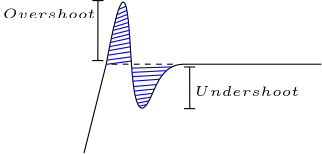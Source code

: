 <?xml version="1.0"?>
<!DOCTYPE ipe SYSTEM "ipe.dtd">
<ipe version="70206" creator="Ipe 7.2.7">
<info created="D:20170918154237" modified="D:20170920125932"/>
<ipestyle name="basic">
<symbol name="arrow/arc(spx)">
<path stroke="sym-stroke" fill="sym-stroke" pen="sym-pen">
0 0 m
-1 0.333 l
-1 -0.333 l
h
</path>
</symbol>
<symbol name="arrow/farc(spx)">
<path stroke="sym-stroke" fill="white" pen="sym-pen">
0 0 m
-1 0.333 l
-1 -0.333 l
h
</path>
</symbol>
<symbol name="arrow/ptarc(spx)">
<path stroke="sym-stroke" fill="sym-stroke" pen="sym-pen">
0 0 m
-1 0.333 l
-0.8 0 l
-1 -0.333 l
h
</path>
</symbol>
<symbol name="arrow/fptarc(spx)">
<path stroke="sym-stroke" fill="white" pen="sym-pen">
0 0 m
-1 0.333 l
-0.8 0 l
-1 -0.333 l
h
</path>
</symbol>
<symbol name="mark/circle(sx)" transformations="translations">
<path fill="sym-stroke">
0.6 0 0 0.6 0 0 e
0.4 0 0 0.4 0 0 e
</path>
</symbol>
<symbol name="mark/disk(sx)" transformations="translations">
<path fill="sym-stroke">
0.6 0 0 0.6 0 0 e
</path>
</symbol>
<symbol name="mark/fdisk(sfx)" transformations="translations">
<group>
<path fill="sym-fill">
0.5 0 0 0.5 0 0 e
</path>
<path fill="sym-stroke" fillrule="eofill">
0.6 0 0 0.6 0 0 e
0.4 0 0 0.4 0 0 e
</path>
</group>
</symbol>
<symbol name="mark/box(sx)" transformations="translations">
<path fill="sym-stroke" fillrule="eofill">
-0.6 -0.6 m
0.6 -0.6 l
0.6 0.6 l
-0.6 0.6 l
h
-0.4 -0.4 m
0.4 -0.4 l
0.4 0.4 l
-0.4 0.4 l
h
</path>
</symbol>
<symbol name="mark/square(sx)" transformations="translations">
<path fill="sym-stroke">
-0.6 -0.6 m
0.6 -0.6 l
0.6 0.6 l
-0.6 0.6 l
h
</path>
</symbol>
<symbol name="mark/fsquare(sfx)" transformations="translations">
<group>
<path fill="sym-fill">
-0.5 -0.5 m
0.5 -0.5 l
0.5 0.5 l
-0.5 0.5 l
h
</path>
<path fill="sym-stroke" fillrule="eofill">
-0.6 -0.6 m
0.6 -0.6 l
0.6 0.6 l
-0.6 0.6 l
h
-0.4 -0.4 m
0.4 -0.4 l
0.4 0.4 l
-0.4 0.4 l
h
</path>
</group>
</symbol>
<symbol name="mark/cross(sx)" transformations="translations">
<group>
<path fill="sym-stroke">
-0.43 -0.57 m
0.57 0.43 l
0.43 0.57 l
-0.57 -0.43 l
h
</path>
<path fill="sym-stroke">
-0.43 0.57 m
0.57 -0.43 l
0.43 -0.57 l
-0.57 0.43 l
h
</path>
</group>
</symbol>
<symbol name="arrow/fnormal(spx)">
<path stroke="sym-stroke" fill="white" pen="sym-pen">
0 0 m
-1 0.333 l
-1 -0.333 l
h
</path>
</symbol>
<symbol name="arrow/pointed(spx)">
<path stroke="sym-stroke" fill="sym-stroke" pen="sym-pen">
0 0 m
-1 0.333 l
-0.8 0 l
-1 -0.333 l
h
</path>
</symbol>
<symbol name="arrow/fpointed(spx)">
<path stroke="sym-stroke" fill="white" pen="sym-pen">
0 0 m
-1 0.333 l
-0.8 0 l
-1 -0.333 l
h
</path>
</symbol>
<symbol name="arrow/linear(spx)">
<path stroke="sym-stroke" pen="sym-pen">
-1 0.333 m
0 0 l
-1 -0.333 l
</path>
</symbol>
<symbol name="arrow/fdouble(spx)">
<path stroke="sym-stroke" fill="white" pen="sym-pen">
0 0 m
-1 0.333 l
-1 -0.333 l
h
-1 0 m
-2 0.333 l
-2 -0.333 l
h
</path>
</symbol>
<symbol name="arrow/double(spx)">
<path stroke="sym-stroke" fill="sym-stroke" pen="sym-pen">
0 0 m
-1 0.333 l
-1 -0.333 l
h
-1 0 m
-2 0.333 l
-2 -0.333 l
h
</path>
</symbol>
<pen name="heavier" value="0.8"/>
<pen name="fat" value="1.2"/>
<pen name="ultrafat" value="2"/>
<symbolsize name="large" value="5"/>
<symbolsize name="small" value="2"/>
<symbolsize name="tiny" value="1.1"/>
<arrowsize name="large" value="10"/>
<arrowsize name="small" value="5"/>
<arrowsize name="tiny" value="3"/>
<color name="red" value="1 0 0"/>
<color name="green" value="0 1 0"/>
<color name="blue" value="0 0 1"/>
<color name="yellow" value="1 1 0"/>
<color name="orange" value="1 0.647 0"/>
<color name="gold" value="1 0.843 0"/>
<color name="purple" value="0.627 0.125 0.941"/>
<color name="gray" value="0.745"/>
<color name="brown" value="0.647 0.165 0.165"/>
<color name="navy" value="0 0 0.502"/>
<color name="pink" value="1 0.753 0.796"/>
<color name="seagreen" value="0.18 0.545 0.341"/>
<color name="turquoise" value="0.251 0.878 0.816"/>
<color name="violet" value="0.933 0.51 0.933"/>
<color name="darkblue" value="0 0 0.545"/>
<color name="darkcyan" value="0 0.545 0.545"/>
<color name="darkgray" value="0.663"/>
<color name="darkgreen" value="0 0.392 0"/>
<color name="darkmagenta" value="0.545 0 0.545"/>
<color name="darkorange" value="1 0.549 0"/>
<color name="darkred" value="0.545 0 0"/>
<color name="lightblue" value="0.678 0.847 0.902"/>
<color name="lightcyan" value="0.878 1 1"/>
<color name="lightgray" value="0.827"/>
<color name="lightgreen" value="0.565 0.933 0.565"/>
<color name="lightyellow" value="1 1 0.878"/>
<dashstyle name="dashed" value="[4] 0"/>
<dashstyle name="dotted" value="[1 3] 0"/>
<dashstyle name="dash dotted" value="[4 2 1 2] 0"/>
<dashstyle name="dash dot dotted" value="[4 2 1 2 1 2] 0"/>
<textsize name="large" value="\large"/>
<textsize name="Large" value="\Large"/>
<textsize name="LARGE" value="\LARGE"/>
<textsize name="huge" value="\huge"/>
<textsize name="Huge" value="\Huge"/>
<textsize name="small" value="\small"/>
<textsize name="footnote" value="\footnotesize"/>
<textsize name="tiny" value="\tiny"/>
<textstyle name="center" begin="\begin{center}" end="\end{center}"/>
<textstyle name="itemize" begin="\begin{itemize}" end="\end{itemize}"/>
<textstyle name="item" begin="\begin{itemize}\item{}" end="\end{itemize}"/>
<gridsize name="4 pts" value="4"/>
<gridsize name="8 pts (~3 mm)" value="8"/>
<gridsize name="16 pts (~6 mm)" value="16"/>
<gridsize name="32 pts (~12 mm)" value="32"/>
<gridsize name="10 pts (~3.5 mm)" value="10"/>
<gridsize name="20 pts (~7 mm)" value="20"/>
<gridsize name="14 pts (~5 mm)" value="14"/>
<gridsize name="28 pts (~10 mm)" value="28"/>
<gridsize name="56 pts (~20 mm)" value="56"/>
<anglesize name="90 deg" value="90"/>
<anglesize name="60 deg" value="60"/>
<anglesize name="45 deg" value="45"/>
<anglesize name="30 deg" value="30"/>
<anglesize name="22.5 deg" value="22.5"/>
<opacity name="10%" value="0.1"/>
<opacity name="30%" value="0.3"/>
<opacity name="50%" value="0.5"/>
<opacity name="75%" value="0.75"/>
<tiling name="falling" angle="-60" step="4" width="1"/>
<tiling name="rising" angle="30" step="4" width="1"/>
</ipestyle>
<page>
<layer name="alpha"/>
<view layers="alpha" active="alpha"/>
<path layer="alpha" matrix="1 0 0 1 90.6003 -163.934" stroke="black">
184 628 m
192 672
192 608
200 612
204 628
212 628 c
</path>
<path matrix="1.12362 0 0 1 64.3923 -163.934" stroke="black">
212 628 m
256 628 l
</path>
<path matrix="1 0 0 1 90.6003 -163.934" stroke="blue">
191.103 648.812 m
188.483 647.764 l
</path>
<path matrix="1 0 0 1 90.6003 -163.934" stroke="blue">
191.438 647.351 m
187.85 645.816 l
</path>
<path matrix="1 0 0 1 90.6003 -163.934" stroke="blue">
191.694 645.95 m
187.427 644.325 l
</path>
<path matrix="1 0 0 1 90.6003 -163.934" stroke="blue">
191.872 644.63 m
187.097 642.801 l
</path>
<path matrix="1 0 0 1 90.6003 -163.934" stroke="blue">
191.936 642.994 m
186.699 641.406 l
</path>
<path matrix="1 0 0 1 90.6003 -163.934" stroke="blue">
192.15 641.664 m
186.399 640.162 l
</path>
<path matrix="1 0 0 1 90.6003 -163.934" stroke="blue">
192.163 640.176 m
186.197 638.674 l
</path>
<path matrix="1 0 0 1 90.6003 -163.934" stroke="blue">
192.378 638.846 m
185.768 637.172 l
</path>
<path matrix="1 0 0 1 90.6003 -163.934" stroke="blue">
192.507 637.386 m
185.553 635.841 l
</path>
<path matrix="1 0 0 1 90.6003 -163.934" stroke="blue">
192.635 635.755 m
185.253 634.339 l
</path>
<path matrix="1 0 0 1 90.6003 -163.934" stroke="blue">
192.635 634.253 m
184.952 632.922 l
</path>
<path matrix="1 0 0 1 90.6003 -163.934" stroke="blue">
192.785 632.49 m
184.652 631.248 l
</path>
<path matrix="1 0 0 1 90.6003 -163.934" stroke="blue">
192.901 630.645 m
184.309 629.489 l
</path>
<path matrix="1 0 0 1 90.6003 -163.934" stroke="blue">
192.999 629.143 m
184 627.943 l
</path>
<path matrix="1 0 0 1 90.6003 -163.934" stroke="black">
191.998 627.996 m
189.958 627.996 l
</path>
<path matrix="1 0 0 1 90.6003 -163.934" stroke="black">
188 628 m
185.926 628.002 l
</path>
<path matrix="1 0 0 1 90.6003 -163.934" stroke="black">
196 628 m
193.957 627.988 l
</path>
<path matrix="1 0 0 1 90.6003 -163.934" stroke="black">
200 628 m
197.89 628.006 l
</path>
<path matrix="1 0 0 1 90.6003 -163.934" stroke="black">
204 628 m
202.005 627.991 l
</path>
<path matrix="1 0 0 1 90.6003 -163.934" stroke="black">
208 628 m
205.908 627.994 l
</path>
<path matrix="1 0 0 1 90.6003 -163.934" stroke="black">
184 628 m
176 596 l
</path>
<path matrix="1 0 0 1 93.613 -161.025" stroke="black">
176 648 m
180 648 l
</path>
<path matrix="1 0 0 1 93.5728 -162.636" stroke="black">
176 628 m
180 628 l
</path>
<path matrix="1 0 0 1.08096 93.635 -213.623" stroke="black">
177.982 648 m
177.944 628 l
</path>
<path matrix="1 0 0 1 90.6003 -163.934" stroke="blue">
195.814 612.846 m
198.584 613.481 l
</path>
<path matrix="1 0 0 1 90.6003 -163.934" stroke="blue">
195.212 613.968 m
199.395 614.808 l
</path>
<path matrix="1 0 0 1 90.6003 -163.934" stroke="blue">
194.762 615.301 m
200.047 616.126 l
</path>
<path matrix="1 0 0 1 90.6003 -163.934" stroke="blue">
194.406 616.746 m
200.671 617.518 l
</path>
<path matrix="0.962764 0 0 0.962764 97.8515 -141.313" stroke="blue">
194.03 618.758 m
201.543 619.478 l
</path>
<path matrix="0.913094 0 0 0.913094 107.674 -110.864" stroke="blue">
193.711 620.846 m
202.606 621.617 l
</path>
<path matrix="1 0 0 1 90.6003 -163.934" stroke="blue">
193.535 621.879 m
203.162 622.579 l
</path>
<path matrix="1 0 0 1 90.6003 -163.934" stroke="blue">
193.438 623.529 m
204.227 624.121 l
</path>
<path matrix="1 0 0 1 90.6003 -163.934" stroke="blue">
193.301 625.039 m
205.678 625.677 l
</path>
<path matrix="1 0 0 1 90.6003 -163.934" stroke="blue">
193.179 626.587 m
207.618 627.008 l
</path>
<path matrix="0.57149 0 0 0.926748 182.333 -119.098" stroke="black">
213.999 628 m
214.073 612.077 l
</path>
<path matrix="1 0 0 1 90.6003 -163.934" stroke="black">
212 612 m
216 612 l
</path>
<path matrix="1 0 0 1 90.6003 -168.943" stroke="black">
212 632 m
216 632 l
</path>
<text matrix="1 0 0 1 67.6343 -168.012" transformations="translations" pos="169.722 648.534" stroke="black" type="label" width="33.327" height="3.459" depth="0" valign="baseline" size="tiny" style="math">Overshoot</text>
<text matrix="1 0 0 1 82.6313 -165.565" transformations="translations" pos="223.961 618.178" stroke="black" type="label" width="37.476" height="3.459" depth="0" valign="baseline" size="tiny" style="math">Undershoot</text>
</page>
</ipe>
